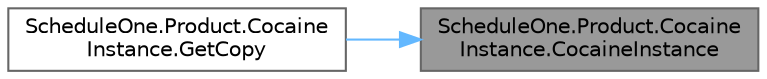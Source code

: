 digraph "ScheduleOne.Product.CocaineInstance.CocaineInstance"
{
 // LATEX_PDF_SIZE
  bgcolor="transparent";
  edge [fontname=Helvetica,fontsize=10,labelfontname=Helvetica,labelfontsize=10];
  node [fontname=Helvetica,fontsize=10,shape=box,height=0.2,width=0.4];
  rankdir="RL";
  Node1 [id="Node000001",label="ScheduleOne.Product.Cocaine\lInstance.CocaineInstance",height=0.2,width=0.4,color="gray40", fillcolor="grey60", style="filled", fontcolor="black",tooltip=" "];
  Node1 -> Node2 [id="edge1_Node000001_Node000002",dir="back",color="steelblue1",style="solid",tooltip=" "];
  Node2 [id="Node000002",label="ScheduleOne.Product.Cocaine\lInstance.GetCopy",height=0.2,width=0.4,color="grey40", fillcolor="white", style="filled",URL="$class_schedule_one_1_1_product_1_1_cocaine_instance.html#ad772bf33aed675ff9e7d1625261493db",tooltip=" "];
}
